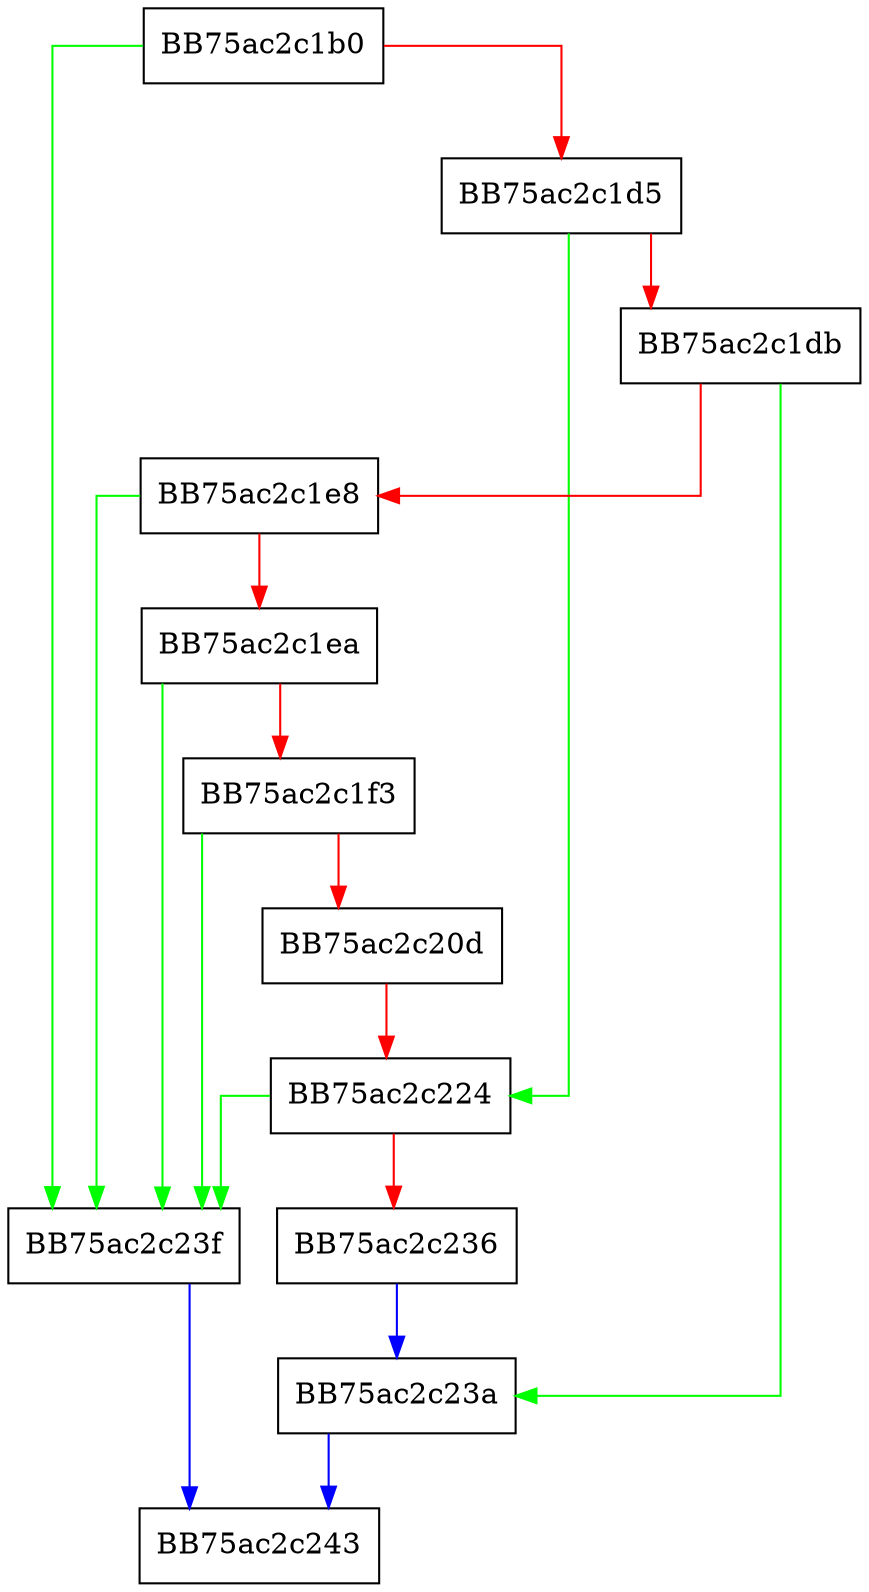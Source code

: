 digraph Write {
  node [shape="box"];
  graph [splines=ortho];
  BB75ac2c1b0 -> BB75ac2c23f [color="green"];
  BB75ac2c1b0 -> BB75ac2c1d5 [color="red"];
  BB75ac2c1d5 -> BB75ac2c224 [color="green"];
  BB75ac2c1d5 -> BB75ac2c1db [color="red"];
  BB75ac2c1db -> BB75ac2c23a [color="green"];
  BB75ac2c1db -> BB75ac2c1e8 [color="red"];
  BB75ac2c1e8 -> BB75ac2c23f [color="green"];
  BB75ac2c1e8 -> BB75ac2c1ea [color="red"];
  BB75ac2c1ea -> BB75ac2c23f [color="green"];
  BB75ac2c1ea -> BB75ac2c1f3 [color="red"];
  BB75ac2c1f3 -> BB75ac2c23f [color="green"];
  BB75ac2c1f3 -> BB75ac2c20d [color="red"];
  BB75ac2c20d -> BB75ac2c224 [color="red"];
  BB75ac2c224 -> BB75ac2c23f [color="green"];
  BB75ac2c224 -> BB75ac2c236 [color="red"];
  BB75ac2c236 -> BB75ac2c23a [color="blue"];
  BB75ac2c23a -> BB75ac2c243 [color="blue"];
  BB75ac2c23f -> BB75ac2c243 [color="blue"];
}